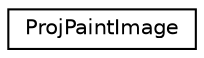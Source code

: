digraph G
{
  edge [fontname="Helvetica",fontsize="10",labelfontname="Helvetica",labelfontsize="10"];
  node [fontname="Helvetica",fontsize="10",shape=record];
  rankdir=LR;
  Node1 [label="ProjPaintImage",height=0.2,width=0.4,color="black", fillcolor="white", style="filled",URL="$dc/d64/structProjPaintImage.html"];
}
